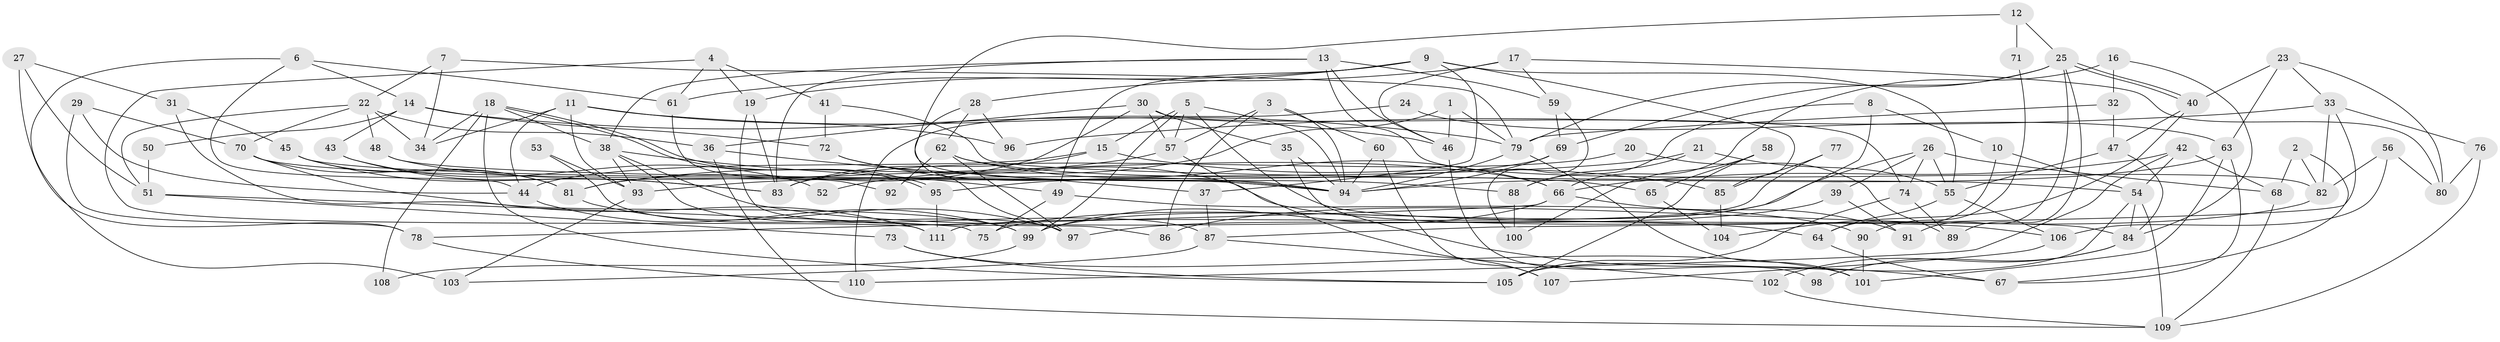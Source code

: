 // coarse degree distribution, {3: 0.25757575757575757, 5: 0.07575757575757576, 7: 0.12121212121212122, 9: 0.030303030303030304, 10: 0.030303030303030304, 8: 0.045454545454545456, 6: 0.07575757575757576, 12: 0.030303030303030304, 2: 0.12121212121212122, 4: 0.18181818181818182, 11: 0.015151515151515152, 15: 0.015151515151515152}
// Generated by graph-tools (version 1.1) at 2025/18/03/04/25 18:18:32]
// undirected, 111 vertices, 222 edges
graph export_dot {
graph [start="1"]
  node [color=gray90,style=filled];
  1;
  2;
  3;
  4;
  5;
  6;
  7;
  8;
  9;
  10;
  11;
  12;
  13;
  14;
  15;
  16;
  17;
  18;
  19;
  20;
  21;
  22;
  23;
  24;
  25;
  26;
  27;
  28;
  29;
  30;
  31;
  32;
  33;
  34;
  35;
  36;
  37;
  38;
  39;
  40;
  41;
  42;
  43;
  44;
  45;
  46;
  47;
  48;
  49;
  50;
  51;
  52;
  53;
  54;
  55;
  56;
  57;
  58;
  59;
  60;
  61;
  62;
  63;
  64;
  65;
  66;
  67;
  68;
  69;
  70;
  71;
  72;
  73;
  74;
  75;
  76;
  77;
  78;
  79;
  80;
  81;
  82;
  83;
  84;
  85;
  86;
  87;
  88;
  89;
  90;
  91;
  92;
  93;
  94;
  95;
  96;
  97;
  98;
  99;
  100;
  101;
  102;
  103;
  104;
  105;
  106;
  107;
  108;
  109;
  110;
  111;
  1 -- 46;
  1 -- 79;
  1 -- 52;
  2 -- 68;
  2 -- 82;
  2 -- 67;
  3 -- 86;
  3 -- 94;
  3 -- 57;
  3 -- 60;
  4 -- 41;
  4 -- 19;
  4 -- 61;
  4 -- 111;
  5 -- 94;
  5 -- 57;
  5 -- 15;
  5 -- 84;
  5 -- 99;
  6 -- 44;
  6 -- 14;
  6 -- 61;
  6 -- 103;
  7 -- 79;
  7 -- 22;
  7 -- 34;
  8 -- 10;
  8 -- 99;
  8 -- 88;
  9 -- 28;
  9 -- 61;
  9 -- 37;
  9 -- 49;
  9 -- 55;
  9 -- 85;
  10 -- 64;
  10 -- 54;
  11 -- 34;
  11 -- 93;
  11 -- 44;
  11 -- 79;
  11 -- 96;
  12 -- 94;
  12 -- 25;
  12 -- 71;
  13 -- 59;
  13 -- 38;
  13 -- 46;
  13 -- 82;
  13 -- 83;
  14 -- 72;
  14 -- 46;
  14 -- 43;
  14 -- 50;
  15 -- 44;
  15 -- 83;
  15 -- 85;
  16 -- 66;
  16 -- 84;
  16 -- 32;
  17 -- 59;
  17 -- 80;
  17 -- 19;
  17 -- 46;
  18 -- 105;
  18 -- 95;
  18 -- 95;
  18 -- 34;
  18 -- 38;
  18 -- 108;
  19 -- 83;
  19 -- 86;
  20 -- 89;
  20 -- 83;
  21 -- 93;
  21 -- 88;
  21 -- 55;
  22 -- 51;
  22 -- 34;
  22 -- 36;
  22 -- 48;
  22 -- 70;
  23 -- 33;
  23 -- 40;
  23 -- 63;
  23 -- 80;
  24 -- 63;
  24 -- 110;
  25 -- 40;
  25 -- 40;
  25 -- 69;
  25 -- 79;
  25 -- 89;
  25 -- 91;
  26 -- 55;
  26 -- 75;
  26 -- 39;
  26 -- 68;
  26 -- 74;
  27 -- 78;
  27 -- 31;
  27 -- 51;
  28 -- 97;
  28 -- 62;
  28 -- 96;
  29 -- 44;
  29 -- 70;
  29 -- 78;
  30 -- 36;
  30 -- 81;
  30 -- 35;
  30 -- 57;
  30 -- 74;
  31 -- 99;
  31 -- 45;
  32 -- 79;
  32 -- 47;
  33 -- 87;
  33 -- 96;
  33 -- 76;
  33 -- 82;
  35 -- 67;
  35 -- 94;
  36 -- 109;
  36 -- 37;
  37 -- 87;
  38 -- 64;
  38 -- 49;
  38 -- 87;
  38 -- 93;
  39 -- 91;
  39 -- 97;
  40 -- 47;
  40 -- 104;
  41 -- 72;
  41 -- 54;
  42 -- 68;
  42 -- 54;
  42 -- 66;
  42 -- 110;
  43 -- 83;
  43 -- 52;
  44 -- 99;
  45 -- 83;
  45 -- 94;
  45 -- 81;
  46 -- 98;
  47 -- 55;
  47 -- 84;
  48 -- 94;
  48 -- 66;
  49 -- 75;
  49 -- 90;
  50 -- 51;
  51 -- 73;
  51 -- 75;
  53 -- 93;
  53 -- 97;
  54 -- 84;
  54 -- 109;
  54 -- 105;
  55 -- 64;
  55 -- 106;
  56 -- 106;
  56 -- 82;
  56 -- 80;
  57 -- 81;
  57 -- 107;
  58 -- 105;
  58 -- 65;
  58 -- 100;
  59 -- 100;
  59 -- 69;
  60 -- 94;
  60 -- 107;
  61 -- 92;
  62 -- 66;
  62 -- 97;
  62 -- 65;
  62 -- 92;
  63 -- 94;
  63 -- 67;
  63 -- 101;
  64 -- 67;
  65 -- 104;
  66 -- 78;
  66 -- 91;
  66 -- 99;
  68 -- 109;
  69 -- 95;
  69 -- 94;
  70 -- 81;
  70 -- 88;
  70 -- 111;
  71 -- 90;
  72 -- 106;
  72 -- 94;
  73 -- 105;
  73 -- 101;
  74 -- 89;
  74 -- 105;
  76 -- 80;
  76 -- 109;
  77 -- 85;
  77 -- 111;
  78 -- 110;
  79 -- 94;
  79 -- 101;
  81 -- 97;
  82 -- 86;
  84 -- 98;
  84 -- 102;
  85 -- 104;
  87 -- 102;
  87 -- 103;
  88 -- 100;
  90 -- 101;
  93 -- 103;
  95 -- 111;
  99 -- 108;
  102 -- 109;
  106 -- 107;
}
